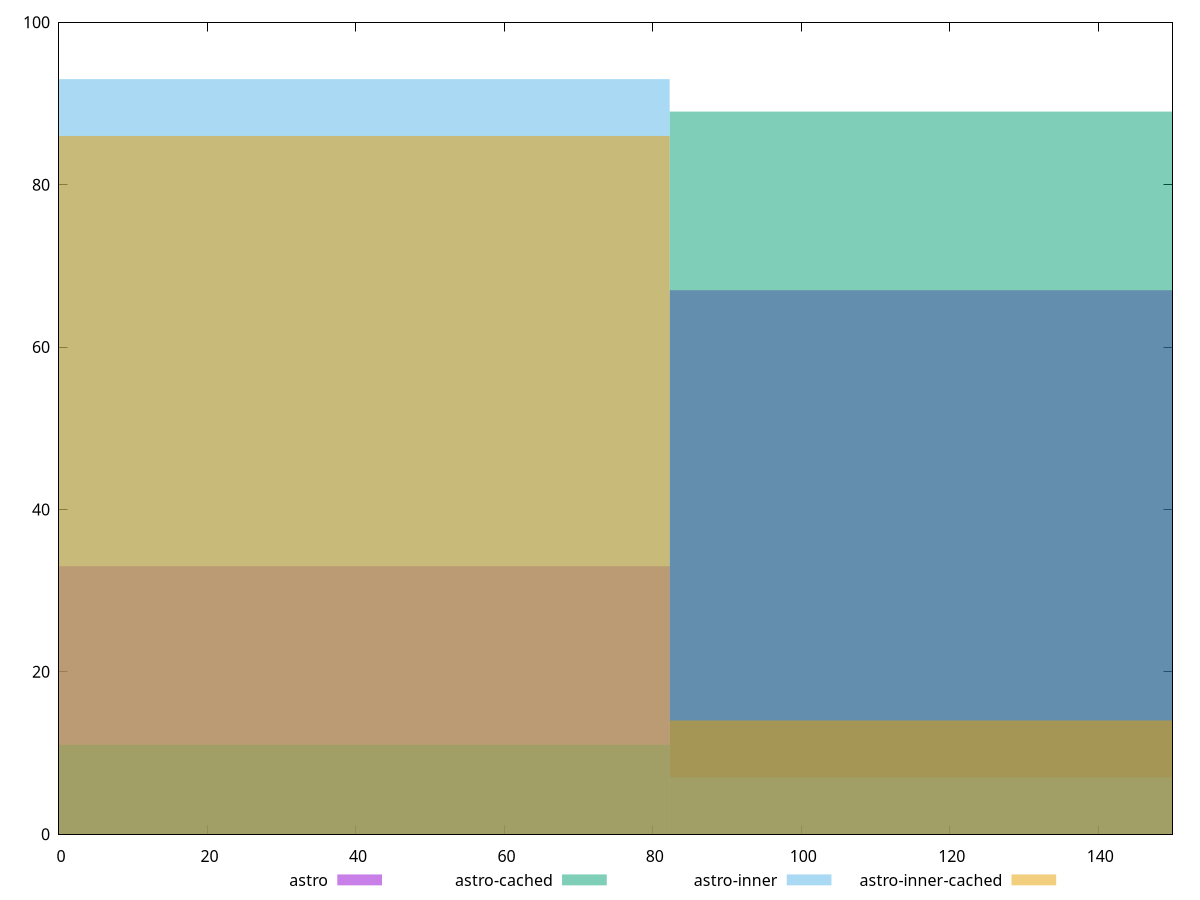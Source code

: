 reset

$astro <<EOF
164.52664231349553 67
0 33
EOF

$astroCached <<EOF
164.52664231349553 89
0 11
EOF

$astroInner <<EOF
0 93
164.52664231349553 7
EOF

$astroInnerCached <<EOF
164.52664231349553 14
0 86
EOF

set key outside below
set boxwidth 164.52664231349553
set xrange [0:150]
set yrange [0:100]
set trange [0:100]
set style fill transparent solid 0.5 noborder
set terminal svg size 640, 520 enhanced background rgb 'white'
set output "reports/report_00033_2021-03-01T14-23-16.841Z/unminified-javascript/comparison/histogram/all_raw.svg"

plot $astro title "astro" with boxes, \
     $astroCached title "astro-cached" with boxes, \
     $astroInner title "astro-inner" with boxes, \
     $astroInnerCached title "astro-inner-cached" with boxes

reset

